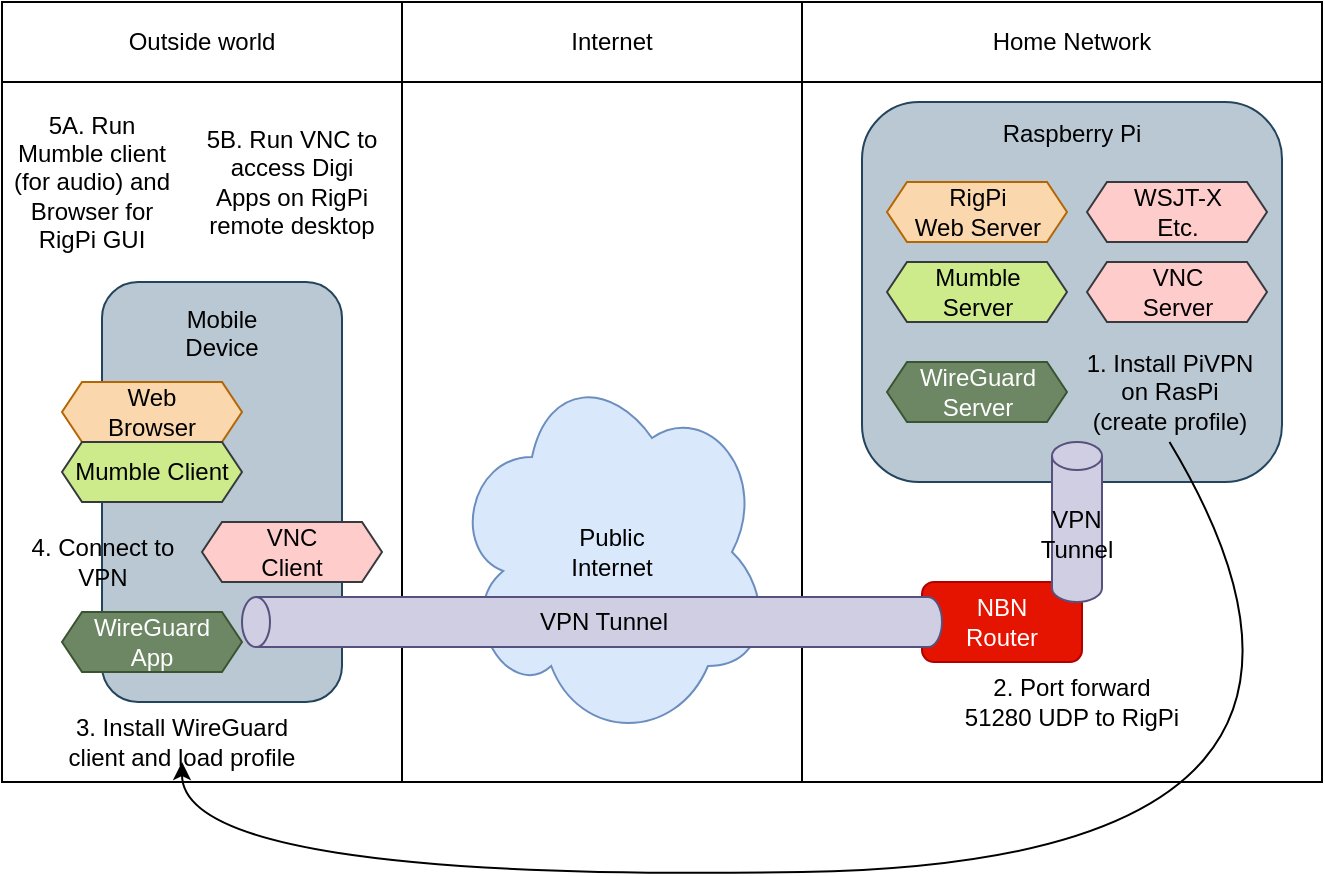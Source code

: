 <mxfile version="14.8.2" type="github">
  <diagram id="YqbmYgbHA-egphLIvuRI" name="Page-1">
    <mxGraphModel dx="1366" dy="793" grid="1" gridSize="10" guides="1" tooltips="1" connect="1" arrows="1" fold="1" page="1" pageScale="1" pageWidth="850" pageHeight="1100" math="0" shadow="0">
      <root>
        <mxCell id="0" />
        <mxCell id="1" parent="0" />
        <mxCell id="_uaW3ZvnfhvD2LrwsyKz-1" value="" style="rounded=0;whiteSpace=wrap;html=1;" vertex="1" parent="1">
          <mxGeometry x="120" y="60" width="200" height="390" as="geometry" />
        </mxCell>
        <mxCell id="_uaW3ZvnfhvD2LrwsyKz-3" value="" style="rounded=0;whiteSpace=wrap;html=1;" vertex="1" parent="1">
          <mxGeometry x="320" y="60" width="200" height="390" as="geometry" />
        </mxCell>
        <mxCell id="_uaW3ZvnfhvD2LrwsyKz-4" value="" style="rounded=0;whiteSpace=wrap;html=1;" vertex="1" parent="1">
          <mxGeometry x="520" y="60" width="260" height="390" as="geometry" />
        </mxCell>
        <mxCell id="_uaW3ZvnfhvD2LrwsyKz-12" value="&lt;div&gt;Public&lt;/div&gt;&lt;div&gt;Internet&lt;br&gt;&lt;/div&gt;" style="ellipse;shape=cloud;whiteSpace=wrap;html=1;fillColor=#dae8fc;strokeColor=#6c8ebf;" vertex="1" parent="1">
          <mxGeometry x="345" y="240" width="160" height="190" as="geometry" />
        </mxCell>
        <mxCell id="_uaW3ZvnfhvD2LrwsyKz-11" value="&lt;div&gt;NBN&lt;/div&gt;&lt;div&gt;Router&lt;br&gt;&lt;/div&gt;" style="rounded=1;whiteSpace=wrap;html=1;fillColor=#e51400;strokeColor=#B20000;fontColor=#ffffff;" vertex="1" parent="1">
          <mxGeometry x="580" y="350" width="80" height="40" as="geometry" />
        </mxCell>
        <mxCell id="_uaW3ZvnfhvD2LrwsyKz-15" value="&lt;div&gt;Raspberry Pi&lt;/div&gt;&lt;div&gt;&lt;br&gt;&lt;/div&gt;&lt;div&gt;&lt;br&gt;&lt;/div&gt;&lt;div&gt;&lt;br&gt;&lt;/div&gt;&lt;div&gt;&lt;br&gt;&lt;/div&gt;&lt;div&gt;&lt;br&gt;&lt;/div&gt;&lt;div&gt;&lt;br&gt;&lt;/div&gt;&lt;div&gt;&lt;br&gt;&lt;/div&gt;&lt;div&gt;&lt;br&gt;&lt;/div&gt;&lt;div&gt;&lt;br&gt;&lt;/div&gt;&lt;div&gt;&lt;br&gt;&lt;/div&gt;&lt;div&gt;&lt;br&gt;&lt;/div&gt;" style="rounded=1;whiteSpace=wrap;html=1;fillColor=#bac8d3;strokeColor=#23445d;" vertex="1" parent="1">
          <mxGeometry x="550" y="110" width="210" height="190" as="geometry" />
        </mxCell>
        <mxCell id="_uaW3ZvnfhvD2LrwsyKz-18" value="Mobile&lt;div&gt;Device&lt;/div&gt;&lt;div&gt;&lt;br&gt;&lt;/div&gt;&lt;div&gt;&lt;br&gt;&lt;/div&gt;&lt;div&gt;&lt;br&gt;&lt;/div&gt;&lt;div&gt;&lt;br&gt;&lt;/div&gt;&lt;div&gt;&lt;br&gt;&lt;/div&gt;&lt;div&gt;&lt;br&gt;&lt;/div&gt;&lt;div&gt;&lt;br&gt;&lt;/div&gt;&lt;div&gt;&lt;br&gt;&lt;/div&gt;&lt;div&gt;&lt;br&gt;&lt;/div&gt;&lt;div&gt;&lt;br&gt;&lt;/div&gt;&lt;div&gt;&lt;br&gt;&lt;/div&gt;" style="rounded=1;whiteSpace=wrap;html=1;fillColor=#bac8d3;strokeColor=#23445d;" vertex="1" parent="1">
          <mxGeometry x="170" y="200" width="120" height="210" as="geometry" />
        </mxCell>
        <mxCell id="_uaW3ZvnfhvD2LrwsyKz-16" value="VPN Tunnel" style="shape=cylinder3;whiteSpace=wrap;html=1;boundedLbl=1;backgroundOutline=1;size=7;direction=north;fillColor=#d0cee2;strokeColor=#56517e;" vertex="1" parent="1">
          <mxGeometry x="240" y="357.5" width="350" height="25" as="geometry" />
        </mxCell>
        <mxCell id="_uaW3ZvnfhvD2LrwsyKz-19" value="&lt;div&gt;Web&lt;/div&gt;&lt;div&gt;Browser&lt;br&gt;&lt;/div&gt;" style="shape=hexagon;perimeter=hexagonPerimeter2;whiteSpace=wrap;html=1;fixedSize=1;size=10;fillColor=#fad7ac;strokeColor=#b46504;" vertex="1" parent="1">
          <mxGeometry x="150" y="250" width="90" height="30" as="geometry" />
        </mxCell>
        <mxCell id="_uaW3ZvnfhvD2LrwsyKz-20" value="&lt;div&gt;WireGuard&lt;/div&gt;&lt;div&gt;App&lt;br&gt;&lt;/div&gt;" style="shape=hexagon;perimeter=hexagonPerimeter2;whiteSpace=wrap;html=1;fixedSize=1;size=10;fillColor=#6d8764;strokeColor=#3A5431;fontColor=#ffffff;" vertex="1" parent="1">
          <mxGeometry x="150" y="365" width="90" height="30" as="geometry" />
        </mxCell>
        <mxCell id="_uaW3ZvnfhvD2LrwsyKz-21" value="RigPi&lt;br&gt;Web Server" style="shape=hexagon;perimeter=hexagonPerimeter2;whiteSpace=wrap;html=1;fixedSize=1;size=10;fillColor=#fad7ac;strokeColor=#b46504;" vertex="1" parent="1">
          <mxGeometry x="562.5" y="150" width="90" height="30" as="geometry" />
        </mxCell>
        <mxCell id="_uaW3ZvnfhvD2LrwsyKz-22" value="&lt;div&gt;Mumble&lt;br&gt;Server&lt;/div&gt;" style="shape=hexagon;perimeter=hexagonPerimeter2;whiteSpace=wrap;html=1;fixedSize=1;size=10;fillColor=#cdeb8b;strokeColor=#36393d;" vertex="1" parent="1">
          <mxGeometry x="562.5" y="190" width="90" height="30" as="geometry" />
        </mxCell>
        <mxCell id="_uaW3ZvnfhvD2LrwsyKz-23" value="Mumble Client" style="shape=hexagon;perimeter=hexagonPerimeter2;whiteSpace=wrap;html=1;fixedSize=1;size=10;fillColor=#cdeb8b;strokeColor=#36393d;" vertex="1" parent="1">
          <mxGeometry x="150" y="280" width="90" height="30" as="geometry" />
        </mxCell>
        <mxCell id="_uaW3ZvnfhvD2LrwsyKz-24" value="&lt;div&gt;VNC&lt;/div&gt;&lt;div&gt;Client&lt;br&gt;&lt;/div&gt;" style="shape=hexagon;perimeter=hexagonPerimeter2;whiteSpace=wrap;html=1;fixedSize=1;size=10;fillColor=#ffcccc;strokeColor=#36393d;" vertex="1" parent="1">
          <mxGeometry x="220" y="320" width="90" height="30" as="geometry" />
        </mxCell>
        <mxCell id="_uaW3ZvnfhvD2LrwsyKz-25" value="&lt;div&gt;VNC&lt;/div&gt;&lt;div&gt;Server&lt;br&gt;&lt;/div&gt;" style="shape=hexagon;perimeter=hexagonPerimeter2;whiteSpace=wrap;html=1;fixedSize=1;size=10;fillColor=#ffcccc;strokeColor=#36393d;" vertex="1" parent="1">
          <mxGeometry x="662.5" y="190" width="90" height="30" as="geometry" />
        </mxCell>
        <mxCell id="_uaW3ZvnfhvD2LrwsyKz-26" value="&lt;div&gt;WSJT-X&lt;/div&gt;&lt;div&gt;Etc.&lt;br&gt;&lt;/div&gt;" style="shape=hexagon;perimeter=hexagonPerimeter2;whiteSpace=wrap;html=1;fixedSize=1;size=10;fillColor=#ffcccc;strokeColor=#36393d;" vertex="1" parent="1">
          <mxGeometry x="662.5" y="150" width="90" height="30" as="geometry" />
        </mxCell>
        <mxCell id="_uaW3ZvnfhvD2LrwsyKz-27" value="&lt;div&gt;WireGuard&lt;/div&gt;&lt;div&gt;Server&lt;br&gt;&lt;/div&gt;" style="shape=hexagon;perimeter=hexagonPerimeter2;whiteSpace=wrap;html=1;fixedSize=1;size=10;fillColor=#6d8764;strokeColor=#3A5431;fontColor=#ffffff;" vertex="1" parent="1">
          <mxGeometry x="562.5" y="240" width="90" height="30" as="geometry" />
        </mxCell>
        <mxCell id="_uaW3ZvnfhvD2LrwsyKz-17" value="&lt;div align=&quot;center&quot;&gt;VPN&lt;/div&gt;&lt;div align=&quot;center&quot;&gt;Tunnel&lt;br&gt;&lt;/div&gt;" style="shape=cylinder3;whiteSpace=wrap;html=1;boundedLbl=1;backgroundOutline=1;size=7;direction=east;align=center;fillColor=#d0cee2;strokeColor=#56517e;" vertex="1" parent="1">
          <mxGeometry x="645" y="280" width="25" height="80" as="geometry" />
        </mxCell>
        <mxCell id="_uaW3ZvnfhvD2LrwsyKz-28" value="1. Install PiVPN on RasPi&lt;br&gt;(create profile)" style="text;html=1;strokeColor=none;fillColor=none;align=center;verticalAlign=middle;whiteSpace=wrap;rounded=0;" vertex="1" parent="1">
          <mxGeometry x="660" y="230" width="87.5" height="50" as="geometry" />
        </mxCell>
        <mxCell id="_uaW3ZvnfhvD2LrwsyKz-29" value="2. Port forward 51280 UDP to RigPi" style="text;html=1;strokeColor=none;fillColor=none;align=center;verticalAlign=middle;whiteSpace=wrap;rounded=0;" vertex="1" parent="1">
          <mxGeometry x="600" y="400" width="110" height="20" as="geometry" />
        </mxCell>
        <mxCell id="_uaW3ZvnfhvD2LrwsyKz-30" value="3. Install WireGuard client and load profile" style="text;html=1;strokeColor=none;fillColor=none;align=center;verticalAlign=middle;whiteSpace=wrap;rounded=0;" vertex="1" parent="1">
          <mxGeometry x="150" y="420" width="120" height="20" as="geometry" />
        </mxCell>
        <mxCell id="_uaW3ZvnfhvD2LrwsyKz-31" value="4. Connect to VPN" style="text;html=1;strokeColor=none;fillColor=none;align=center;verticalAlign=middle;whiteSpace=wrap;rounded=0;" vertex="1" parent="1">
          <mxGeometry x="130" y="330" width="81" height="20" as="geometry" />
        </mxCell>
        <mxCell id="_uaW3ZvnfhvD2LrwsyKz-32" value="5A. Run Mumble client (for audio) and Browser for RigPi GUI" style="text;html=1;strokeColor=none;fillColor=none;align=center;verticalAlign=middle;whiteSpace=wrap;rounded=0;" vertex="1" parent="1">
          <mxGeometry x="120" y="140" width="90" height="20" as="geometry" />
        </mxCell>
        <mxCell id="_uaW3ZvnfhvD2LrwsyKz-33" value="5B. Run VNC to access Digi Apps on RigPi remote desktop" style="text;html=1;strokeColor=none;fillColor=none;align=center;verticalAlign=middle;whiteSpace=wrap;rounded=0;" vertex="1" parent="1">
          <mxGeometry x="220" y="140" width="90" height="20" as="geometry" />
        </mxCell>
        <mxCell id="_uaW3ZvnfhvD2LrwsyKz-36" value="" style="rounded=0;whiteSpace=wrap;html=1;fillColor=none;" vertex="1" parent="1">
          <mxGeometry x="120" y="60" width="660" height="40" as="geometry" />
        </mxCell>
        <mxCell id="_uaW3ZvnfhvD2LrwsyKz-5" value="Outside world" style="text;html=1;strokeColor=none;fillColor=none;align=center;verticalAlign=middle;whiteSpace=wrap;rounded=0;" vertex="1" parent="1">
          <mxGeometry x="155" y="70" width="130" height="20" as="geometry" />
        </mxCell>
        <mxCell id="_uaW3ZvnfhvD2LrwsyKz-6" value="Internet" style="text;html=1;strokeColor=none;fillColor=none;align=center;verticalAlign=middle;whiteSpace=wrap;rounded=0;" vertex="1" parent="1">
          <mxGeometry x="360" y="70" width="130" height="20" as="geometry" />
        </mxCell>
        <mxCell id="_uaW3ZvnfhvD2LrwsyKz-7" value="Home Network" style="text;html=1;strokeColor=none;fillColor=none;align=center;verticalAlign=middle;whiteSpace=wrap;rounded=0;" vertex="1" parent="1">
          <mxGeometry x="590" y="70" width="130" height="20" as="geometry" />
        </mxCell>
        <mxCell id="_uaW3ZvnfhvD2LrwsyKz-37" value="" style="curved=1;endArrow=classic;html=1;exitX=0.5;exitY=1;exitDx=0;exitDy=0;entryX=0.5;entryY=1;entryDx=0;entryDy=0;" edge="1" parent="1" source="_uaW3ZvnfhvD2LrwsyKz-28" target="_uaW3ZvnfhvD2LrwsyKz-30">
          <mxGeometry width="50" height="50" relative="1" as="geometry">
            <mxPoint x="400" y="430" as="sourcePoint" />
            <mxPoint x="450" y="380" as="targetPoint" />
            <Array as="points">
              <mxPoint x="830" y="490" />
              <mxPoint x="210" y="500" />
            </Array>
          </mxGeometry>
        </mxCell>
      </root>
    </mxGraphModel>
  </diagram>
</mxfile>

